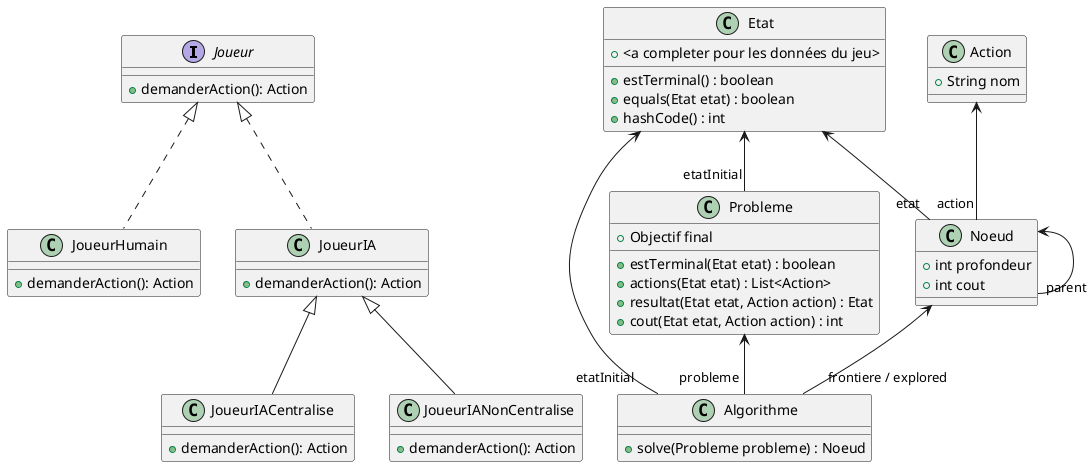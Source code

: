 @startuml

interface Joueur {
    + demanderAction(): Action
}

class JoueurHumain implements Joueur {
    + demanderAction(): Action
}

class JoueurIA implements Joueur {
    + demanderAction(): Action
}

class JoueurIACentralise extends JoueurIA {
    + demanderAction(): Action
}
class JoueurIANonCentralise extends JoueurIA {
    + demanderAction(): Action
}
class Algorithme{
    + solve(Probleme probleme) : Noeud
}
Probleme <-- "probleme" Algorithme
Etat <-- "etatInitial" Algorithme
Noeud <-- "frontiere / explored" Algorithme

class Action{
    + String nom
}

class Probleme{
    + Objectif final
    + estTerminal(Etat etat) : boolean
    + actions(Etat etat) : List<Action>
    + resultat(Etat etat, Action action) : Etat
    + cout(Etat etat, Action action) : int
}
Etat <-- "etatInitial" Probleme


class Etat{
    + <a completer pour les données du jeu>
    + estTerminal() : boolean
    + equals(Etat etat) : boolean
    + hashCode() : int
}

class Noeud{
    + int profondeur
    + int cout
}
Etat <-- "etat" Noeud
Action <-- "action" Noeud
Noeud <-- "parent" Noeud
@enduml